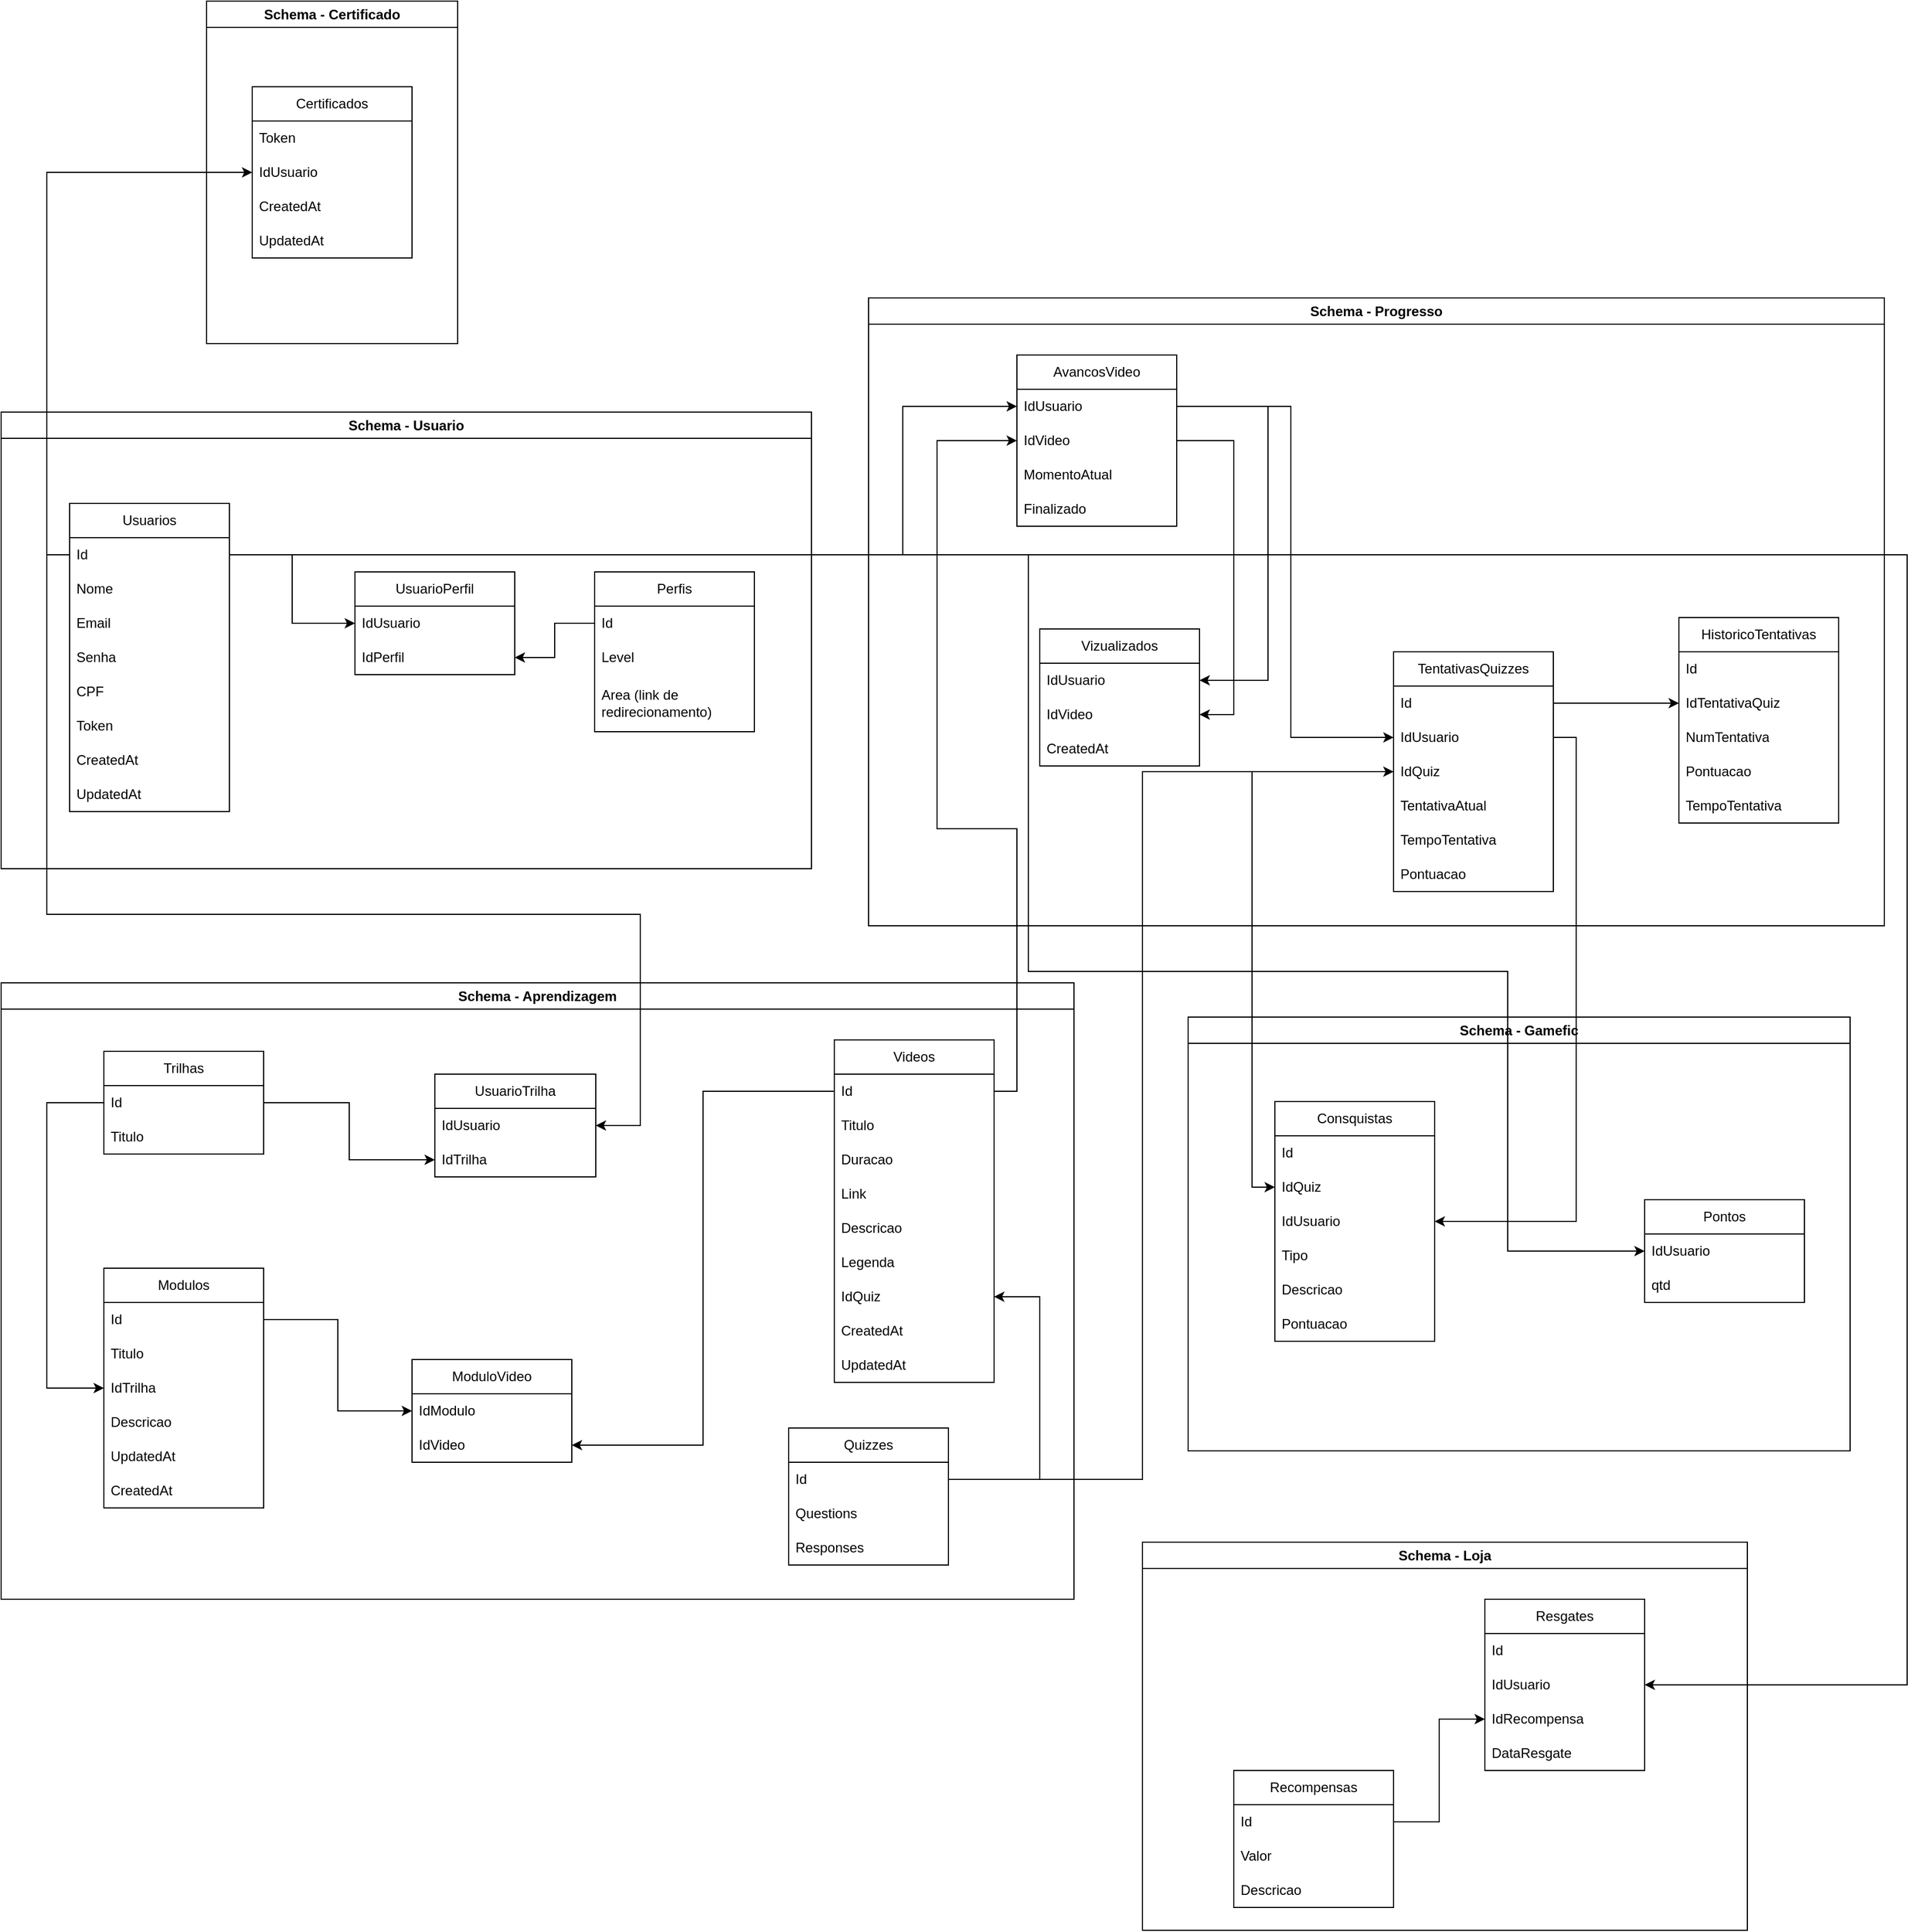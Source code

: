 <mxfile version="26.0.16">
  <diagram name="Página-1" id="J46BNIFR4DqUpVyar3QC">
    <mxGraphModel dx="1913" dy="3129" grid="1" gridSize="10" guides="1" tooltips="1" connect="1" arrows="1" fold="1" page="1" pageScale="1" pageWidth="827" pageHeight="1169" math="0" shadow="0">
      <root>
        <mxCell id="0" />
        <mxCell id="1" parent="0" />
        <mxCell id="i8VzWhoQtlo5uoMlYxRw-32" value="Schema - Usuario" style="swimlane;whiteSpace=wrap;html=1;" parent="1" vertex="1">
          <mxGeometry x="270" y="-370" width="710" height="400" as="geometry" />
        </mxCell>
        <mxCell id="i8VzWhoQtlo5uoMlYxRw-1" value="Usuarios" style="swimlane;fontStyle=0;childLayout=stackLayout;horizontal=1;startSize=30;horizontalStack=0;resizeParent=1;resizeParentMax=0;resizeLast=0;collapsible=1;marginBottom=0;whiteSpace=wrap;html=1;" parent="i8VzWhoQtlo5uoMlYxRw-32" vertex="1">
          <mxGeometry x="60" y="80" width="140" height="270" as="geometry" />
        </mxCell>
        <mxCell id="i8VzWhoQtlo5uoMlYxRw-10" value="Id" style="text;strokeColor=none;fillColor=none;align=left;verticalAlign=middle;spacingLeft=4;spacingRight=4;overflow=hidden;points=[[0,0.5],[1,0.5]];portConstraint=eastwest;rotatable=0;whiteSpace=wrap;html=1;" parent="i8VzWhoQtlo5uoMlYxRw-1" vertex="1">
          <mxGeometry y="30" width="140" height="30" as="geometry" />
        </mxCell>
        <mxCell id="i8VzWhoQtlo5uoMlYxRw-2" value="Nome" style="text;strokeColor=none;fillColor=none;align=left;verticalAlign=middle;spacingLeft=4;spacingRight=4;overflow=hidden;points=[[0,0.5],[1,0.5]];portConstraint=eastwest;rotatable=0;whiteSpace=wrap;html=1;" parent="i8VzWhoQtlo5uoMlYxRw-1" vertex="1">
          <mxGeometry y="60" width="140" height="30" as="geometry" />
        </mxCell>
        <mxCell id="i8VzWhoQtlo5uoMlYxRw-3" value="Email" style="text;strokeColor=none;fillColor=none;align=left;verticalAlign=middle;spacingLeft=4;spacingRight=4;overflow=hidden;points=[[0,0.5],[1,0.5]];portConstraint=eastwest;rotatable=0;whiteSpace=wrap;html=1;" parent="i8VzWhoQtlo5uoMlYxRw-1" vertex="1">
          <mxGeometry y="90" width="140" height="30" as="geometry" />
        </mxCell>
        <mxCell id="i8VzWhoQtlo5uoMlYxRw-4" value="Senha" style="text;strokeColor=none;fillColor=none;align=left;verticalAlign=middle;spacingLeft=4;spacingRight=4;overflow=hidden;points=[[0,0.5],[1,0.5]];portConstraint=eastwest;rotatable=0;whiteSpace=wrap;html=1;" parent="i8VzWhoQtlo5uoMlYxRw-1" vertex="1">
          <mxGeometry y="120" width="140" height="30" as="geometry" />
        </mxCell>
        <mxCell id="i8VzWhoQtlo5uoMlYxRw-5" value="CPF" style="text;strokeColor=none;fillColor=none;align=left;verticalAlign=middle;spacingLeft=4;spacingRight=4;overflow=hidden;points=[[0,0.5],[1,0.5]];portConstraint=eastwest;rotatable=0;whiteSpace=wrap;html=1;" parent="i8VzWhoQtlo5uoMlYxRw-1" vertex="1">
          <mxGeometry y="150" width="140" height="30" as="geometry" />
        </mxCell>
        <mxCell id="i8VzWhoQtlo5uoMlYxRw-6" value="Token" style="text;strokeColor=none;fillColor=none;align=left;verticalAlign=middle;spacingLeft=4;spacingRight=4;overflow=hidden;points=[[0,0.5],[1,0.5]];portConstraint=eastwest;rotatable=0;whiteSpace=wrap;html=1;" parent="i8VzWhoQtlo5uoMlYxRw-1" vertex="1">
          <mxGeometry y="180" width="140" height="30" as="geometry" />
        </mxCell>
        <mxCell id="i8VzWhoQtlo5uoMlYxRw-8" value="CreatedAt" style="text;strokeColor=none;fillColor=none;align=left;verticalAlign=middle;spacingLeft=4;spacingRight=4;overflow=hidden;points=[[0,0.5],[1,0.5]];portConstraint=eastwest;rotatable=0;whiteSpace=wrap;html=1;" parent="i8VzWhoQtlo5uoMlYxRw-1" vertex="1">
          <mxGeometry y="210" width="140" height="30" as="geometry" />
        </mxCell>
        <mxCell id="i8VzWhoQtlo5uoMlYxRw-9" value="UpdatedAt" style="text;strokeColor=none;fillColor=none;align=left;verticalAlign=middle;spacingLeft=4;spacingRight=4;overflow=hidden;points=[[0,0.5],[1,0.5]];portConstraint=eastwest;rotatable=0;whiteSpace=wrap;html=1;" parent="i8VzWhoQtlo5uoMlYxRw-1" vertex="1">
          <mxGeometry y="240" width="140" height="30" as="geometry" />
        </mxCell>
        <mxCell id="i8VzWhoQtlo5uoMlYxRw-11" value="Perfis" style="swimlane;fontStyle=0;childLayout=stackLayout;horizontal=1;startSize=30;horizontalStack=0;resizeParent=1;resizeParentMax=0;resizeLast=0;collapsible=1;marginBottom=0;whiteSpace=wrap;html=1;" parent="i8VzWhoQtlo5uoMlYxRw-32" vertex="1">
          <mxGeometry x="520" y="140" width="140" height="140" as="geometry" />
        </mxCell>
        <mxCell id="i8VzWhoQtlo5uoMlYxRw-12" value="Id" style="text;strokeColor=none;fillColor=none;align=left;verticalAlign=middle;spacingLeft=4;spacingRight=4;overflow=hidden;points=[[0,0.5],[1,0.5]];portConstraint=eastwest;rotatable=0;whiteSpace=wrap;html=1;" parent="i8VzWhoQtlo5uoMlYxRw-11" vertex="1">
          <mxGeometry y="30" width="140" height="30" as="geometry" />
        </mxCell>
        <mxCell id="i8VzWhoQtlo5uoMlYxRw-13" value="Level" style="text;strokeColor=none;fillColor=none;align=left;verticalAlign=middle;spacingLeft=4;spacingRight=4;overflow=hidden;points=[[0,0.5],[1,0.5]];portConstraint=eastwest;rotatable=0;whiteSpace=wrap;html=1;" parent="i8VzWhoQtlo5uoMlYxRw-11" vertex="1">
          <mxGeometry y="60" width="140" height="30" as="geometry" />
        </mxCell>
        <mxCell id="S9HirE6GE0eVUpvPNjMm-1" value="Area (link de redirecionamento)" style="text;strokeColor=none;fillColor=none;align=left;verticalAlign=middle;spacingLeft=4;spacingRight=4;overflow=hidden;points=[[0,0.5],[1,0.5]];portConstraint=eastwest;rotatable=0;whiteSpace=wrap;html=1;" parent="i8VzWhoQtlo5uoMlYxRw-11" vertex="1">
          <mxGeometry y="90" width="140" height="50" as="geometry" />
        </mxCell>
        <mxCell id="i8VzWhoQtlo5uoMlYxRw-15" value="UsuarioPerfil" style="swimlane;fontStyle=0;childLayout=stackLayout;horizontal=1;startSize=30;horizontalStack=0;resizeParent=1;resizeParentMax=0;resizeLast=0;collapsible=1;marginBottom=0;whiteSpace=wrap;html=1;" parent="i8VzWhoQtlo5uoMlYxRw-32" vertex="1">
          <mxGeometry x="310" y="140" width="140" height="90" as="geometry" />
        </mxCell>
        <mxCell id="i8VzWhoQtlo5uoMlYxRw-16" value="IdUsuario" style="text;strokeColor=none;fillColor=none;align=left;verticalAlign=middle;spacingLeft=4;spacingRight=4;overflow=hidden;points=[[0,0.5],[1,0.5]];portConstraint=eastwest;rotatable=0;whiteSpace=wrap;html=1;" parent="i8VzWhoQtlo5uoMlYxRw-15" vertex="1">
          <mxGeometry y="30" width="140" height="30" as="geometry" />
        </mxCell>
        <mxCell id="i8VzWhoQtlo5uoMlYxRw-17" value="IdPerfil" style="text;strokeColor=none;fillColor=none;align=left;verticalAlign=middle;spacingLeft=4;spacingRight=4;overflow=hidden;points=[[0,0.5],[1,0.5]];portConstraint=eastwest;rotatable=0;whiteSpace=wrap;html=1;" parent="i8VzWhoQtlo5uoMlYxRw-15" vertex="1">
          <mxGeometry y="60" width="140" height="30" as="geometry" />
        </mxCell>
        <mxCell id="i8VzWhoQtlo5uoMlYxRw-19" style="edgeStyle=orthogonalEdgeStyle;rounded=0;orthogonalLoop=1;jettySize=auto;html=1;exitX=1;exitY=0.5;exitDx=0;exitDy=0;entryX=0;entryY=0.5;entryDx=0;entryDy=0;" parent="i8VzWhoQtlo5uoMlYxRw-32" source="i8VzWhoQtlo5uoMlYxRw-10" target="i8VzWhoQtlo5uoMlYxRw-16" edge="1">
          <mxGeometry relative="1" as="geometry" />
        </mxCell>
        <mxCell id="i8VzWhoQtlo5uoMlYxRw-20" style="edgeStyle=orthogonalEdgeStyle;rounded=0;orthogonalLoop=1;jettySize=auto;html=1;exitX=0;exitY=0.5;exitDx=0;exitDy=0;entryX=1;entryY=0.5;entryDx=0;entryDy=0;" parent="i8VzWhoQtlo5uoMlYxRw-32" source="i8VzWhoQtlo5uoMlYxRw-12" target="i8VzWhoQtlo5uoMlYxRw-17" edge="1">
          <mxGeometry relative="1" as="geometry" />
        </mxCell>
        <mxCell id="i8VzWhoQtlo5uoMlYxRw-33" value="Schema - Aprendizagem" style="swimlane;whiteSpace=wrap;html=1;" parent="1" vertex="1">
          <mxGeometry x="270" y="130" width="940" height="540" as="geometry" />
        </mxCell>
        <mxCell id="i8VzWhoQtlo5uoMlYxRw-21" value="Modulos" style="swimlane;fontStyle=0;childLayout=stackLayout;horizontal=1;startSize=30;horizontalStack=0;resizeParent=1;resizeParentMax=0;resizeLast=0;collapsible=1;marginBottom=0;whiteSpace=wrap;html=1;" parent="i8VzWhoQtlo5uoMlYxRw-33" vertex="1">
          <mxGeometry x="90" y="250" width="140" height="210" as="geometry" />
        </mxCell>
        <mxCell id="i8VzWhoQtlo5uoMlYxRw-22" value="Id" style="text;strokeColor=none;fillColor=none;align=left;verticalAlign=middle;spacingLeft=4;spacingRight=4;overflow=hidden;points=[[0,0.5],[1,0.5]];portConstraint=eastwest;rotatable=0;whiteSpace=wrap;html=1;" parent="i8VzWhoQtlo5uoMlYxRw-21" vertex="1">
          <mxGeometry y="30" width="140" height="30" as="geometry" />
        </mxCell>
        <mxCell id="i8VzWhoQtlo5uoMlYxRw-23" value="Titulo" style="text;strokeColor=none;fillColor=none;align=left;verticalAlign=middle;spacingLeft=4;spacingRight=4;overflow=hidden;points=[[0,0.5],[1,0.5]];portConstraint=eastwest;rotatable=0;whiteSpace=wrap;html=1;" parent="i8VzWhoQtlo5uoMlYxRw-21" vertex="1">
          <mxGeometry y="60" width="140" height="30" as="geometry" />
        </mxCell>
        <mxCell id="i8VzWhoQtlo5uoMlYxRw-30" value="IdTrilha" style="text;strokeColor=none;fillColor=none;align=left;verticalAlign=middle;spacingLeft=4;spacingRight=4;overflow=hidden;points=[[0,0.5],[1,0.5]];portConstraint=eastwest;rotatable=0;whiteSpace=wrap;html=1;" parent="i8VzWhoQtlo5uoMlYxRw-21" vertex="1">
          <mxGeometry y="90" width="140" height="30" as="geometry" />
        </mxCell>
        <mxCell id="S9HirE6GE0eVUpvPNjMm-11" value="Descricao" style="text;strokeColor=none;fillColor=none;align=left;verticalAlign=middle;spacingLeft=4;spacingRight=4;overflow=hidden;points=[[0,0.5],[1,0.5]];portConstraint=eastwest;rotatable=0;whiteSpace=wrap;html=1;" parent="i8VzWhoQtlo5uoMlYxRw-21" vertex="1">
          <mxGeometry y="120" width="140" height="30" as="geometry" />
        </mxCell>
        <mxCell id="i8VzWhoQtlo5uoMlYxRw-29" value="UpdatedAt" style="text;strokeColor=none;fillColor=none;align=left;verticalAlign=middle;spacingLeft=4;spacingRight=4;overflow=hidden;points=[[0,0.5],[1,0.5]];portConstraint=eastwest;rotatable=0;whiteSpace=wrap;html=1;" parent="i8VzWhoQtlo5uoMlYxRw-21" vertex="1">
          <mxGeometry y="150" width="140" height="30" as="geometry" />
        </mxCell>
        <mxCell id="i8VzWhoQtlo5uoMlYxRw-28" value="CreatedAt" style="text;strokeColor=none;fillColor=none;align=left;verticalAlign=middle;spacingLeft=4;spacingRight=4;overflow=hidden;points=[[0,0.5],[1,0.5]];portConstraint=eastwest;rotatable=0;whiteSpace=wrap;html=1;" parent="i8VzWhoQtlo5uoMlYxRw-21" vertex="1">
          <mxGeometry y="180" width="140" height="30" as="geometry" />
        </mxCell>
        <mxCell id="i8VzWhoQtlo5uoMlYxRw-25" value="Trilhas" style="swimlane;fontStyle=0;childLayout=stackLayout;horizontal=1;startSize=30;horizontalStack=0;resizeParent=1;resizeParentMax=0;resizeLast=0;collapsible=1;marginBottom=0;whiteSpace=wrap;html=1;" parent="i8VzWhoQtlo5uoMlYxRw-33" vertex="1">
          <mxGeometry x="90" y="60" width="140" height="90" as="geometry" />
        </mxCell>
        <mxCell id="i8VzWhoQtlo5uoMlYxRw-26" value="Id" style="text;strokeColor=none;fillColor=none;align=left;verticalAlign=middle;spacingLeft=4;spacingRight=4;overflow=hidden;points=[[0,0.5],[1,0.5]];portConstraint=eastwest;rotatable=0;whiteSpace=wrap;html=1;" parent="i8VzWhoQtlo5uoMlYxRw-25" vertex="1">
          <mxGeometry y="30" width="140" height="30" as="geometry" />
        </mxCell>
        <mxCell id="i8VzWhoQtlo5uoMlYxRw-27" value="Titulo" style="text;strokeColor=none;fillColor=none;align=left;verticalAlign=middle;spacingLeft=4;spacingRight=4;overflow=hidden;points=[[0,0.5],[1,0.5]];portConstraint=eastwest;rotatable=0;whiteSpace=wrap;html=1;" parent="i8VzWhoQtlo5uoMlYxRw-25" vertex="1">
          <mxGeometry y="60" width="140" height="30" as="geometry" />
        </mxCell>
        <mxCell id="S9HirE6GE0eVUpvPNjMm-2" value="Videos" style="swimlane;fontStyle=0;childLayout=stackLayout;horizontal=1;startSize=30;horizontalStack=0;resizeParent=1;resizeParentMax=0;resizeLast=0;collapsible=1;marginBottom=0;whiteSpace=wrap;html=1;" parent="i8VzWhoQtlo5uoMlYxRw-33" vertex="1">
          <mxGeometry x="730" y="50" width="140" height="300" as="geometry" />
        </mxCell>
        <mxCell id="S9HirE6GE0eVUpvPNjMm-3" value="Id" style="text;strokeColor=none;fillColor=none;align=left;verticalAlign=middle;spacingLeft=4;spacingRight=4;overflow=hidden;points=[[0,0.5],[1,0.5]];portConstraint=eastwest;rotatable=0;whiteSpace=wrap;html=1;" parent="S9HirE6GE0eVUpvPNjMm-2" vertex="1">
          <mxGeometry y="30" width="140" height="30" as="geometry" />
        </mxCell>
        <mxCell id="S9HirE6GE0eVUpvPNjMm-4" value="Titulo" style="text;strokeColor=none;fillColor=none;align=left;verticalAlign=middle;spacingLeft=4;spacingRight=4;overflow=hidden;points=[[0,0.5],[1,0.5]];portConstraint=eastwest;rotatable=0;whiteSpace=wrap;html=1;" parent="S9HirE6GE0eVUpvPNjMm-2" vertex="1">
          <mxGeometry y="60" width="140" height="30" as="geometry" />
        </mxCell>
        <mxCell id="S9HirE6GE0eVUpvPNjMm-43" value="Duracao" style="text;strokeColor=none;fillColor=none;align=left;verticalAlign=middle;spacingLeft=4;spacingRight=4;overflow=hidden;points=[[0,0.5],[1,0.5]];portConstraint=eastwest;rotatable=0;whiteSpace=wrap;html=1;" parent="S9HirE6GE0eVUpvPNjMm-2" vertex="1">
          <mxGeometry y="90" width="140" height="30" as="geometry" />
        </mxCell>
        <mxCell id="S9HirE6GE0eVUpvPNjMm-5" value="Link" style="text;strokeColor=none;fillColor=none;align=left;verticalAlign=middle;spacingLeft=4;spacingRight=4;overflow=hidden;points=[[0,0.5],[1,0.5]];portConstraint=eastwest;rotatable=0;whiteSpace=wrap;html=1;" parent="S9HirE6GE0eVUpvPNjMm-2" vertex="1">
          <mxGeometry y="120" width="140" height="30" as="geometry" />
        </mxCell>
        <mxCell id="S9HirE6GE0eVUpvPNjMm-14" value="Descricao" style="text;strokeColor=none;fillColor=none;align=left;verticalAlign=middle;spacingLeft=4;spacingRight=4;overflow=hidden;points=[[0,0.5],[1,0.5]];portConstraint=eastwest;rotatable=0;whiteSpace=wrap;html=1;" parent="S9HirE6GE0eVUpvPNjMm-2" vertex="1">
          <mxGeometry y="150" width="140" height="30" as="geometry" />
        </mxCell>
        <mxCell id="S9HirE6GE0eVUpvPNjMm-15" value="Legenda" style="text;strokeColor=none;fillColor=none;align=left;verticalAlign=middle;spacingLeft=4;spacingRight=4;overflow=hidden;points=[[0,0.5],[1,0.5]];portConstraint=eastwest;rotatable=0;whiteSpace=wrap;html=1;" parent="S9HirE6GE0eVUpvPNjMm-2" vertex="1">
          <mxGeometry y="180" width="140" height="30" as="geometry" />
        </mxCell>
        <mxCell id="S9HirE6GE0eVUpvPNjMm-16" value="IdQuiz" style="text;strokeColor=none;fillColor=none;align=left;verticalAlign=middle;spacingLeft=4;spacingRight=4;overflow=hidden;points=[[0,0.5],[1,0.5]];portConstraint=eastwest;rotatable=0;whiteSpace=wrap;html=1;" parent="S9HirE6GE0eVUpvPNjMm-2" vertex="1">
          <mxGeometry y="210" width="140" height="30" as="geometry" />
        </mxCell>
        <mxCell id="S9HirE6GE0eVUpvPNjMm-67" value="CreatedAt" style="text;strokeColor=none;fillColor=none;align=left;verticalAlign=middle;spacingLeft=4;spacingRight=4;overflow=hidden;points=[[0,0.5],[1,0.5]];portConstraint=eastwest;rotatable=0;whiteSpace=wrap;html=1;" parent="S9HirE6GE0eVUpvPNjMm-2" vertex="1">
          <mxGeometry y="240" width="140" height="30" as="geometry" />
        </mxCell>
        <mxCell id="S9HirE6GE0eVUpvPNjMm-68" value="UpdatedAt" style="text;strokeColor=none;fillColor=none;align=left;verticalAlign=middle;spacingLeft=4;spacingRight=4;overflow=hidden;points=[[0,0.5],[1,0.5]];portConstraint=eastwest;rotatable=0;whiteSpace=wrap;html=1;" parent="S9HirE6GE0eVUpvPNjMm-2" vertex="1">
          <mxGeometry y="270" width="140" height="30" as="geometry" />
        </mxCell>
        <mxCell id="S9HirE6GE0eVUpvPNjMm-7" value="ModuloVideo" style="swimlane;fontStyle=0;childLayout=stackLayout;horizontal=1;startSize=30;horizontalStack=0;resizeParent=1;resizeParentMax=0;resizeLast=0;collapsible=1;marginBottom=0;whiteSpace=wrap;html=1;" parent="i8VzWhoQtlo5uoMlYxRw-33" vertex="1">
          <mxGeometry x="360" y="330" width="140" height="90" as="geometry" />
        </mxCell>
        <mxCell id="S9HirE6GE0eVUpvPNjMm-8" value="IdModulo" style="text;strokeColor=none;fillColor=none;align=left;verticalAlign=middle;spacingLeft=4;spacingRight=4;overflow=hidden;points=[[0,0.5],[1,0.5]];portConstraint=eastwest;rotatable=0;whiteSpace=wrap;html=1;" parent="S9HirE6GE0eVUpvPNjMm-7" vertex="1">
          <mxGeometry y="30" width="140" height="30" as="geometry" />
        </mxCell>
        <mxCell id="S9HirE6GE0eVUpvPNjMm-9" value="IdVideo" style="text;strokeColor=none;fillColor=none;align=left;verticalAlign=middle;spacingLeft=4;spacingRight=4;overflow=hidden;points=[[0,0.5],[1,0.5]];portConstraint=eastwest;rotatable=0;whiteSpace=wrap;html=1;" parent="S9HirE6GE0eVUpvPNjMm-7" vertex="1">
          <mxGeometry y="60" width="140" height="30" as="geometry" />
        </mxCell>
        <mxCell id="S9HirE6GE0eVUpvPNjMm-13" style="edgeStyle=orthogonalEdgeStyle;rounded=0;orthogonalLoop=1;jettySize=auto;html=1;exitX=0;exitY=0.5;exitDx=0;exitDy=0;entryX=1;entryY=0.5;entryDx=0;entryDy=0;" parent="i8VzWhoQtlo5uoMlYxRw-33" source="S9HirE6GE0eVUpvPNjMm-3" target="S9HirE6GE0eVUpvPNjMm-9" edge="1">
          <mxGeometry relative="1" as="geometry" />
        </mxCell>
        <mxCell id="S9HirE6GE0eVUpvPNjMm-17" value="Quizzes" style="swimlane;fontStyle=0;childLayout=stackLayout;horizontal=1;startSize=30;horizontalStack=0;resizeParent=1;resizeParentMax=0;resizeLast=0;collapsible=1;marginBottom=0;whiteSpace=wrap;html=1;" parent="i8VzWhoQtlo5uoMlYxRw-33" vertex="1">
          <mxGeometry x="690" y="390" width="140" height="120" as="geometry" />
        </mxCell>
        <mxCell id="S9HirE6GE0eVUpvPNjMm-18" value="Id" style="text;strokeColor=none;fillColor=none;align=left;verticalAlign=middle;spacingLeft=4;spacingRight=4;overflow=hidden;points=[[0,0.5],[1,0.5]];portConstraint=eastwest;rotatable=0;whiteSpace=wrap;html=1;" parent="S9HirE6GE0eVUpvPNjMm-17" vertex="1">
          <mxGeometry y="30" width="140" height="30" as="geometry" />
        </mxCell>
        <mxCell id="S9HirE6GE0eVUpvPNjMm-19" value="Questions" style="text;strokeColor=none;fillColor=none;align=left;verticalAlign=middle;spacingLeft=4;spacingRight=4;overflow=hidden;points=[[0,0.5],[1,0.5]];portConstraint=eastwest;rotatable=0;whiteSpace=wrap;html=1;" parent="S9HirE6GE0eVUpvPNjMm-17" vertex="1">
          <mxGeometry y="60" width="140" height="30" as="geometry" />
        </mxCell>
        <mxCell id="S9HirE6GE0eVUpvPNjMm-20" value="Responses" style="text;strokeColor=none;fillColor=none;align=left;verticalAlign=middle;spacingLeft=4;spacingRight=4;overflow=hidden;points=[[0,0.5],[1,0.5]];portConstraint=eastwest;rotatable=0;whiteSpace=wrap;html=1;" parent="S9HirE6GE0eVUpvPNjMm-17" vertex="1">
          <mxGeometry y="90" width="140" height="30" as="geometry" />
        </mxCell>
        <mxCell id="S9HirE6GE0eVUpvPNjMm-22" value="UsuarioTrilha" style="swimlane;fontStyle=0;childLayout=stackLayout;horizontal=1;startSize=30;horizontalStack=0;resizeParent=1;resizeParentMax=0;resizeLast=0;collapsible=1;marginBottom=0;whiteSpace=wrap;html=1;" parent="i8VzWhoQtlo5uoMlYxRw-33" vertex="1">
          <mxGeometry x="380" y="80" width="141" height="90" as="geometry" />
        </mxCell>
        <mxCell id="S9HirE6GE0eVUpvPNjMm-23" value="IdUsuario" style="text;strokeColor=none;fillColor=none;align=left;verticalAlign=middle;spacingLeft=4;spacingRight=4;overflow=hidden;points=[[0,0.5],[1,0.5]];portConstraint=eastwest;rotatable=0;whiteSpace=wrap;html=1;" parent="S9HirE6GE0eVUpvPNjMm-22" vertex="1">
          <mxGeometry y="30" width="141" height="30" as="geometry" />
        </mxCell>
        <mxCell id="S9HirE6GE0eVUpvPNjMm-24" value="IdTrilha" style="text;strokeColor=none;fillColor=none;align=left;verticalAlign=middle;spacingLeft=4;spacingRight=4;overflow=hidden;points=[[0,0.5],[1,0.5]];portConstraint=eastwest;rotatable=0;whiteSpace=wrap;html=1;" parent="S9HirE6GE0eVUpvPNjMm-22" vertex="1">
          <mxGeometry y="60" width="141" height="30" as="geometry" />
        </mxCell>
        <mxCell id="S9HirE6GE0eVUpvPNjMm-51" style="edgeStyle=orthogonalEdgeStyle;rounded=0;orthogonalLoop=1;jettySize=auto;html=1;exitX=1;exitY=0.5;exitDx=0;exitDy=0;entryX=0;entryY=0.5;entryDx=0;entryDy=0;" parent="i8VzWhoQtlo5uoMlYxRw-33" source="i8VzWhoQtlo5uoMlYxRw-22" target="S9HirE6GE0eVUpvPNjMm-8" edge="1">
          <mxGeometry relative="1" as="geometry" />
        </mxCell>
        <mxCell id="S9HirE6GE0eVUpvPNjMm-53" style="edgeStyle=orthogonalEdgeStyle;rounded=0;orthogonalLoop=1;jettySize=auto;html=1;exitX=1;exitY=0.5;exitDx=0;exitDy=0;entryX=0;entryY=0.5;entryDx=0;entryDy=0;" parent="i8VzWhoQtlo5uoMlYxRw-33" source="i8VzWhoQtlo5uoMlYxRw-26" target="S9HirE6GE0eVUpvPNjMm-24" edge="1">
          <mxGeometry relative="1" as="geometry" />
        </mxCell>
        <mxCell id="S9HirE6GE0eVUpvPNjMm-54" style="edgeStyle=orthogonalEdgeStyle;rounded=0;orthogonalLoop=1;jettySize=auto;html=1;exitX=0;exitY=0.5;exitDx=0;exitDy=0;entryX=0;entryY=0.5;entryDx=0;entryDy=0;" parent="i8VzWhoQtlo5uoMlYxRw-33" source="i8VzWhoQtlo5uoMlYxRw-26" target="i8VzWhoQtlo5uoMlYxRw-30" edge="1">
          <mxGeometry relative="1" as="geometry">
            <Array as="points">
              <mxPoint x="40" y="105" />
              <mxPoint x="40" y="355" />
            </Array>
          </mxGeometry>
        </mxCell>
        <mxCell id="S9HirE6GE0eVUpvPNjMm-56" style="edgeStyle=orthogonalEdgeStyle;rounded=0;orthogonalLoop=1;jettySize=auto;html=1;exitX=1;exitY=0.5;exitDx=0;exitDy=0;entryX=1;entryY=0.5;entryDx=0;entryDy=0;" parent="i8VzWhoQtlo5uoMlYxRw-33" source="S9HirE6GE0eVUpvPNjMm-18" target="S9HirE6GE0eVUpvPNjMm-16" edge="1">
          <mxGeometry relative="1" as="geometry">
            <Array as="points">
              <mxPoint x="910" y="435" />
              <mxPoint x="910" y="275" />
            </Array>
          </mxGeometry>
        </mxCell>
        <mxCell id="S9HirE6GE0eVUpvPNjMm-27" style="edgeStyle=orthogonalEdgeStyle;rounded=0;orthogonalLoop=1;jettySize=auto;html=1;exitX=0;exitY=0.5;exitDx=0;exitDy=0;entryX=1;entryY=0.5;entryDx=0;entryDy=0;" parent="1" source="i8VzWhoQtlo5uoMlYxRw-10" target="S9HirE6GE0eVUpvPNjMm-23" edge="1">
          <mxGeometry relative="1" as="geometry">
            <Array as="points">
              <mxPoint x="310" y="-245" />
              <mxPoint x="310" y="70" />
              <mxPoint x="830" y="70" />
              <mxPoint x="830" y="255" />
            </Array>
          </mxGeometry>
        </mxCell>
        <mxCell id="S9HirE6GE0eVUpvPNjMm-28" value="Schema - Progresso" style="swimlane;whiteSpace=wrap;html=1;" parent="1" vertex="1">
          <mxGeometry x="1030" y="-470" width="890" height="550" as="geometry" />
        </mxCell>
        <mxCell id="S9HirE6GE0eVUpvPNjMm-29" value="AvancosVideo" style="swimlane;fontStyle=0;childLayout=stackLayout;horizontal=1;startSize=30;horizontalStack=0;resizeParent=1;resizeParentMax=0;resizeLast=0;collapsible=1;marginBottom=0;whiteSpace=wrap;html=1;" parent="S9HirE6GE0eVUpvPNjMm-28" vertex="1">
          <mxGeometry x="130" y="50" width="140" height="150" as="geometry" />
        </mxCell>
        <mxCell id="S9HirE6GE0eVUpvPNjMm-30" value="IdUsuario" style="text;strokeColor=none;fillColor=none;align=left;verticalAlign=middle;spacingLeft=4;spacingRight=4;overflow=hidden;points=[[0,0.5],[1,0.5]];portConstraint=eastwest;rotatable=0;whiteSpace=wrap;html=1;" parent="S9HirE6GE0eVUpvPNjMm-29" vertex="1">
          <mxGeometry y="30" width="140" height="30" as="geometry" />
        </mxCell>
        <mxCell id="S9HirE6GE0eVUpvPNjMm-31" value="IdVideo" style="text;strokeColor=none;fillColor=none;align=left;verticalAlign=middle;spacingLeft=4;spacingRight=4;overflow=hidden;points=[[0,0.5],[1,0.5]];portConstraint=eastwest;rotatable=0;whiteSpace=wrap;html=1;" parent="S9HirE6GE0eVUpvPNjMm-29" vertex="1">
          <mxGeometry y="60" width="140" height="30" as="geometry" />
        </mxCell>
        <mxCell id="S9HirE6GE0eVUpvPNjMm-32" value="MomentoAtual" style="text;strokeColor=none;fillColor=none;align=left;verticalAlign=middle;spacingLeft=4;spacingRight=4;overflow=hidden;points=[[0,0.5],[1,0.5]];portConstraint=eastwest;rotatable=0;whiteSpace=wrap;html=1;" parent="S9HirE6GE0eVUpvPNjMm-29" vertex="1">
          <mxGeometry y="90" width="140" height="30" as="geometry" />
        </mxCell>
        <mxCell id="S9HirE6GE0eVUpvPNjMm-44" value="Finalizado" style="text;strokeColor=none;fillColor=none;align=left;verticalAlign=middle;spacingLeft=4;spacingRight=4;overflow=hidden;points=[[0,0.5],[1,0.5]];portConstraint=eastwest;rotatable=0;whiteSpace=wrap;html=1;" parent="S9HirE6GE0eVUpvPNjMm-29" vertex="1">
          <mxGeometry y="120" width="140" height="30" as="geometry" />
        </mxCell>
        <mxCell id="S9HirE6GE0eVUpvPNjMm-59" value="Vizualizados" style="swimlane;fontStyle=0;childLayout=stackLayout;horizontal=1;startSize=30;horizontalStack=0;resizeParent=1;resizeParentMax=0;resizeLast=0;collapsible=1;marginBottom=0;whiteSpace=wrap;html=1;" parent="S9HirE6GE0eVUpvPNjMm-28" vertex="1">
          <mxGeometry x="150" y="290" width="140" height="120" as="geometry" />
        </mxCell>
        <mxCell id="S9HirE6GE0eVUpvPNjMm-60" value="IdUsuario" style="text;strokeColor=none;fillColor=none;align=left;verticalAlign=middle;spacingLeft=4;spacingRight=4;overflow=hidden;points=[[0,0.5],[1,0.5]];portConstraint=eastwest;rotatable=0;whiteSpace=wrap;html=1;" parent="S9HirE6GE0eVUpvPNjMm-59" vertex="1">
          <mxGeometry y="30" width="140" height="30" as="geometry" />
        </mxCell>
        <mxCell id="S9HirE6GE0eVUpvPNjMm-61" value="IdVideo" style="text;strokeColor=none;fillColor=none;align=left;verticalAlign=middle;spacingLeft=4;spacingRight=4;overflow=hidden;points=[[0,0.5],[1,0.5]];portConstraint=eastwest;rotatable=0;whiteSpace=wrap;html=1;" parent="S9HirE6GE0eVUpvPNjMm-59" vertex="1">
          <mxGeometry y="60" width="140" height="30" as="geometry" />
        </mxCell>
        <mxCell id="S9HirE6GE0eVUpvPNjMm-64" value="CreatedAt" style="text;strokeColor=none;fillColor=none;align=left;verticalAlign=middle;spacingLeft=4;spacingRight=4;overflow=hidden;points=[[0,0.5],[1,0.5]];portConstraint=eastwest;rotatable=0;whiteSpace=wrap;html=1;" parent="S9HirE6GE0eVUpvPNjMm-59" vertex="1">
          <mxGeometry y="90" width="140" height="30" as="geometry" />
        </mxCell>
        <mxCell id="S9HirE6GE0eVUpvPNjMm-65" style="edgeStyle=orthogonalEdgeStyle;rounded=0;orthogonalLoop=1;jettySize=auto;html=1;exitX=1;exitY=0.5;exitDx=0;exitDy=0;entryX=1;entryY=0.5;entryDx=0;entryDy=0;" parent="S9HirE6GE0eVUpvPNjMm-28" source="S9HirE6GE0eVUpvPNjMm-31" target="S9HirE6GE0eVUpvPNjMm-61" edge="1">
          <mxGeometry relative="1" as="geometry">
            <Array as="points">
              <mxPoint x="320" y="125" />
              <mxPoint x="320" y="365" />
            </Array>
          </mxGeometry>
        </mxCell>
        <mxCell id="S9HirE6GE0eVUpvPNjMm-66" style="edgeStyle=orthogonalEdgeStyle;rounded=0;orthogonalLoop=1;jettySize=auto;html=1;exitX=1;exitY=0.5;exitDx=0;exitDy=0;entryX=1;entryY=0.5;entryDx=0;entryDy=0;" parent="S9HirE6GE0eVUpvPNjMm-28" source="S9HirE6GE0eVUpvPNjMm-30" target="S9HirE6GE0eVUpvPNjMm-60" edge="1">
          <mxGeometry relative="1" as="geometry">
            <Array as="points">
              <mxPoint x="350" y="95" />
              <mxPoint x="350" y="335" />
            </Array>
          </mxGeometry>
        </mxCell>
        <mxCell id="jTT9Hh6oqy_URZbQY3rc-10" value="TentativasQuizzes" style="swimlane;fontStyle=0;childLayout=stackLayout;horizontal=1;startSize=30;horizontalStack=0;resizeParent=1;resizeParentMax=0;resizeLast=0;collapsible=1;marginBottom=0;whiteSpace=wrap;html=1;" parent="S9HirE6GE0eVUpvPNjMm-28" vertex="1">
          <mxGeometry x="460" y="310" width="140" height="210" as="geometry" />
        </mxCell>
        <mxCell id="jTT9Hh6oqy_URZbQY3rc-11" value="Id" style="text;strokeColor=none;fillColor=none;align=left;verticalAlign=middle;spacingLeft=4;spacingRight=4;overflow=hidden;points=[[0,0.5],[1,0.5]];portConstraint=eastwest;rotatable=0;whiteSpace=wrap;html=1;" parent="jTT9Hh6oqy_URZbQY3rc-10" vertex="1">
          <mxGeometry y="30" width="140" height="30" as="geometry" />
        </mxCell>
        <mxCell id="jTT9Hh6oqy_URZbQY3rc-12" value="IdUsuario" style="text;strokeColor=none;fillColor=none;align=left;verticalAlign=middle;spacingLeft=4;spacingRight=4;overflow=hidden;points=[[0,0.5],[1,0.5]];portConstraint=eastwest;rotatable=0;whiteSpace=wrap;html=1;" parent="jTT9Hh6oqy_URZbQY3rc-10" vertex="1">
          <mxGeometry y="60" width="140" height="30" as="geometry" />
        </mxCell>
        <mxCell id="jTT9Hh6oqy_URZbQY3rc-13" value="IdQuiz" style="text;strokeColor=none;fillColor=none;align=left;verticalAlign=middle;spacingLeft=4;spacingRight=4;overflow=hidden;points=[[0,0.5],[1,0.5]];portConstraint=eastwest;rotatable=0;whiteSpace=wrap;html=1;" parent="jTT9Hh6oqy_URZbQY3rc-10" vertex="1">
          <mxGeometry y="90" width="140" height="30" as="geometry" />
        </mxCell>
        <mxCell id="jTT9Hh6oqy_URZbQY3rc-14" value="TentativaAtual" style="text;strokeColor=none;fillColor=none;align=left;verticalAlign=middle;spacingLeft=4;spacingRight=4;overflow=hidden;points=[[0,0.5],[1,0.5]];portConstraint=eastwest;rotatable=0;whiteSpace=wrap;html=1;" parent="jTT9Hh6oqy_URZbQY3rc-10" vertex="1">
          <mxGeometry y="120" width="140" height="30" as="geometry" />
        </mxCell>
        <mxCell id="jTT9Hh6oqy_URZbQY3rc-17" value="TempoTentativa" style="text;strokeColor=none;fillColor=none;align=left;verticalAlign=middle;spacingLeft=4;spacingRight=4;overflow=hidden;points=[[0,0.5],[1,0.5]];portConstraint=eastwest;rotatable=0;whiteSpace=wrap;html=1;" parent="jTT9Hh6oqy_URZbQY3rc-10" vertex="1">
          <mxGeometry y="150" width="140" height="30" as="geometry" />
        </mxCell>
        <mxCell id="jTT9Hh6oqy_URZbQY3rc-18" value="Pontuacao" style="text;strokeColor=none;fillColor=none;align=left;verticalAlign=middle;spacingLeft=4;spacingRight=4;overflow=hidden;points=[[0,0.5],[1,0.5]];portConstraint=eastwest;rotatable=0;whiteSpace=wrap;html=1;" parent="jTT9Hh6oqy_URZbQY3rc-10" vertex="1">
          <mxGeometry y="180" width="140" height="30" as="geometry" />
        </mxCell>
        <mxCell id="jTT9Hh6oqy_URZbQY3rc-15" style="edgeStyle=orthogonalEdgeStyle;rounded=0;orthogonalLoop=1;jettySize=auto;html=1;exitX=1;exitY=0.5;exitDx=0;exitDy=0;" parent="S9HirE6GE0eVUpvPNjMm-28" source="S9HirE6GE0eVUpvPNjMm-30" target="jTT9Hh6oqy_URZbQY3rc-12" edge="1">
          <mxGeometry relative="1" as="geometry">
            <Array as="points">
              <mxPoint x="370" y="95" />
              <mxPoint x="370" y="385" />
            </Array>
          </mxGeometry>
        </mxCell>
        <mxCell id="jTT9Hh6oqy_URZbQY3rc-19" value="HistoricoTentativas" style="swimlane;fontStyle=0;childLayout=stackLayout;horizontal=1;startSize=30;horizontalStack=0;resizeParent=1;resizeParentMax=0;resizeLast=0;collapsible=1;marginBottom=0;whiteSpace=wrap;html=1;" parent="S9HirE6GE0eVUpvPNjMm-28" vertex="1">
          <mxGeometry x="710" y="280" width="140" height="180" as="geometry" />
        </mxCell>
        <mxCell id="jTT9Hh6oqy_URZbQY3rc-20" value="Id" style="text;strokeColor=none;fillColor=none;align=left;verticalAlign=middle;spacingLeft=4;spacingRight=4;overflow=hidden;points=[[0,0.5],[1,0.5]];portConstraint=eastwest;rotatable=0;whiteSpace=wrap;html=1;" parent="jTT9Hh6oqy_URZbQY3rc-19" vertex="1">
          <mxGeometry y="30" width="140" height="30" as="geometry" />
        </mxCell>
        <mxCell id="jTT9Hh6oqy_URZbQY3rc-21" value="IdTentativaQuiz" style="text;strokeColor=none;fillColor=none;align=left;verticalAlign=middle;spacingLeft=4;spacingRight=4;overflow=hidden;points=[[0,0.5],[1,0.5]];portConstraint=eastwest;rotatable=0;whiteSpace=wrap;html=1;" parent="jTT9Hh6oqy_URZbQY3rc-19" vertex="1">
          <mxGeometry y="60" width="140" height="30" as="geometry" />
        </mxCell>
        <mxCell id="jTT9Hh6oqy_URZbQY3rc-22" value="NumTentativa" style="text;strokeColor=none;fillColor=none;align=left;verticalAlign=middle;spacingLeft=4;spacingRight=4;overflow=hidden;points=[[0,0.5],[1,0.5]];portConstraint=eastwest;rotatable=0;whiteSpace=wrap;html=1;" parent="jTT9Hh6oqy_URZbQY3rc-19" vertex="1">
          <mxGeometry y="90" width="140" height="30" as="geometry" />
        </mxCell>
        <mxCell id="jTT9Hh6oqy_URZbQY3rc-23" value="Pontuacao" style="text;strokeColor=none;fillColor=none;align=left;verticalAlign=middle;spacingLeft=4;spacingRight=4;overflow=hidden;points=[[0,0.5],[1,0.5]];portConstraint=eastwest;rotatable=0;whiteSpace=wrap;html=1;" parent="jTT9Hh6oqy_URZbQY3rc-19" vertex="1">
          <mxGeometry y="120" width="140" height="30" as="geometry" />
        </mxCell>
        <mxCell id="jTT9Hh6oqy_URZbQY3rc-25" value="TempoTentativa" style="text;strokeColor=none;fillColor=none;align=left;verticalAlign=middle;spacingLeft=4;spacingRight=4;overflow=hidden;points=[[0,0.5],[1,0.5]];portConstraint=eastwest;rotatable=0;whiteSpace=wrap;html=1;" parent="jTT9Hh6oqy_URZbQY3rc-19" vertex="1">
          <mxGeometry y="150" width="140" height="30" as="geometry" />
        </mxCell>
        <mxCell id="jTT9Hh6oqy_URZbQY3rc-24" style="edgeStyle=orthogonalEdgeStyle;rounded=0;orthogonalLoop=1;jettySize=auto;html=1;exitX=1;exitY=0.5;exitDx=0;exitDy=0;entryX=0;entryY=0.5;entryDx=0;entryDy=0;" parent="S9HirE6GE0eVUpvPNjMm-28" source="jTT9Hh6oqy_URZbQY3rc-11" target="jTT9Hh6oqy_URZbQY3rc-21" edge="1">
          <mxGeometry relative="1" as="geometry" />
        </mxCell>
        <mxCell id="S9HirE6GE0eVUpvPNjMm-57" style="edgeStyle=orthogonalEdgeStyle;rounded=0;orthogonalLoop=1;jettySize=auto;html=1;exitX=1;exitY=0.5;exitDx=0;exitDy=0;entryX=0;entryY=0.5;entryDx=0;entryDy=0;" parent="1" source="i8VzWhoQtlo5uoMlYxRw-10" target="S9HirE6GE0eVUpvPNjMm-30" edge="1">
          <mxGeometry relative="1" as="geometry">
            <Array as="points">
              <mxPoint x="1060" y="-245" />
              <mxPoint x="1060" y="-375" />
            </Array>
          </mxGeometry>
        </mxCell>
        <mxCell id="S9HirE6GE0eVUpvPNjMm-58" style="edgeStyle=orthogonalEdgeStyle;rounded=0;orthogonalLoop=1;jettySize=auto;html=1;exitX=1;exitY=0.5;exitDx=0;exitDy=0;entryX=0;entryY=0.5;entryDx=0;entryDy=0;" parent="1" source="S9HirE6GE0eVUpvPNjMm-3" target="S9HirE6GE0eVUpvPNjMm-31" edge="1">
          <mxGeometry relative="1" as="geometry">
            <Array as="points">
              <mxPoint x="1160" y="225" />
              <mxPoint x="1160" y="-5" />
              <mxPoint x="1090" y="-5" />
              <mxPoint x="1090" y="-345" />
            </Array>
          </mxGeometry>
        </mxCell>
        <mxCell id="S9HirE6GE0eVUpvPNjMm-69" value="Schema - Certificado" style="swimlane;whiteSpace=wrap;html=1;" parent="1" vertex="1">
          <mxGeometry x="450" y="-730" width="220" height="300" as="geometry" />
        </mxCell>
        <mxCell id="S9HirE6GE0eVUpvPNjMm-70" value="Certificados" style="swimlane;fontStyle=0;childLayout=stackLayout;horizontal=1;startSize=30;horizontalStack=0;resizeParent=1;resizeParentMax=0;resizeLast=0;collapsible=1;marginBottom=0;whiteSpace=wrap;html=1;" parent="S9HirE6GE0eVUpvPNjMm-69" vertex="1">
          <mxGeometry x="40" y="75" width="140" height="150" as="geometry" />
        </mxCell>
        <mxCell id="S9HirE6GE0eVUpvPNjMm-71" value="Token" style="text;strokeColor=none;fillColor=none;align=left;verticalAlign=middle;spacingLeft=4;spacingRight=4;overflow=hidden;points=[[0,0.5],[1,0.5]];portConstraint=eastwest;rotatable=0;whiteSpace=wrap;html=1;" parent="S9HirE6GE0eVUpvPNjMm-70" vertex="1">
          <mxGeometry y="30" width="140" height="30" as="geometry" />
        </mxCell>
        <mxCell id="S9HirE6GE0eVUpvPNjMm-72" value="IdUsuario" style="text;strokeColor=none;fillColor=none;align=left;verticalAlign=middle;spacingLeft=4;spacingRight=4;overflow=hidden;points=[[0,0.5],[1,0.5]];portConstraint=eastwest;rotatable=0;whiteSpace=wrap;html=1;" parent="S9HirE6GE0eVUpvPNjMm-70" vertex="1">
          <mxGeometry y="60" width="140" height="30" as="geometry" />
        </mxCell>
        <mxCell id="S9HirE6GE0eVUpvPNjMm-73" value="CreatedAt" style="text;strokeColor=none;fillColor=none;align=left;verticalAlign=middle;spacingLeft=4;spacingRight=4;overflow=hidden;points=[[0,0.5],[1,0.5]];portConstraint=eastwest;rotatable=0;whiteSpace=wrap;html=1;" parent="S9HirE6GE0eVUpvPNjMm-70" vertex="1">
          <mxGeometry y="90" width="140" height="30" as="geometry" />
        </mxCell>
        <mxCell id="S9HirE6GE0eVUpvPNjMm-74" value="UpdatedAt" style="text;strokeColor=none;fillColor=none;align=left;verticalAlign=middle;spacingLeft=4;spacingRight=4;overflow=hidden;points=[[0,0.5],[1,0.5]];portConstraint=eastwest;rotatable=0;whiteSpace=wrap;html=1;" parent="S9HirE6GE0eVUpvPNjMm-70" vertex="1">
          <mxGeometry y="120" width="140" height="30" as="geometry" />
        </mxCell>
        <mxCell id="S9HirE6GE0eVUpvPNjMm-75" style="edgeStyle=orthogonalEdgeStyle;rounded=0;orthogonalLoop=1;jettySize=auto;html=1;exitX=0;exitY=0.5;exitDx=0;exitDy=0;entryX=0;entryY=0.5;entryDx=0;entryDy=0;" parent="1" source="i8VzWhoQtlo5uoMlYxRw-10" target="S9HirE6GE0eVUpvPNjMm-72" edge="1">
          <mxGeometry relative="1" as="geometry" />
        </mxCell>
        <mxCell id="jTT9Hh6oqy_URZbQY3rc-16" style="edgeStyle=orthogonalEdgeStyle;rounded=0;orthogonalLoop=1;jettySize=auto;html=1;exitX=1;exitY=0.5;exitDx=0;exitDy=0;entryX=0;entryY=0.5;entryDx=0;entryDy=0;" parent="1" source="S9HirE6GE0eVUpvPNjMm-18" target="jTT9Hh6oqy_URZbQY3rc-13" edge="1">
          <mxGeometry relative="1" as="geometry">
            <Array as="points">
              <mxPoint x="1270" y="565" />
              <mxPoint x="1270" y="-55" />
            </Array>
          </mxGeometry>
        </mxCell>
        <mxCell id="K7qcO7jZDEK-cIGboQz4-1" value="Schema - Gamefic" style="swimlane;whiteSpace=wrap;html=1;" parent="1" vertex="1">
          <mxGeometry x="1310" y="160" width="580" height="380" as="geometry" />
        </mxCell>
        <mxCell id="K7qcO7jZDEK-cIGboQz4-13" value="Consquistas" style="swimlane;fontStyle=0;childLayout=stackLayout;horizontal=1;startSize=30;horizontalStack=0;resizeParent=1;resizeParentMax=0;resizeLast=0;collapsible=1;marginBottom=0;whiteSpace=wrap;html=1;" parent="K7qcO7jZDEK-cIGboQz4-1" vertex="1">
          <mxGeometry x="76" y="74" width="140" height="210" as="geometry" />
        </mxCell>
        <mxCell id="K7qcO7jZDEK-cIGboQz4-14" value="Id" style="text;strokeColor=none;fillColor=none;align=left;verticalAlign=middle;spacingLeft=4;spacingRight=4;overflow=hidden;points=[[0,0.5],[1,0.5]];portConstraint=eastwest;rotatable=0;whiteSpace=wrap;html=1;" parent="K7qcO7jZDEK-cIGboQz4-13" vertex="1">
          <mxGeometry y="30" width="140" height="30" as="geometry" />
        </mxCell>
        <mxCell id="K7qcO7jZDEK-cIGboQz4-69" value="IdQuiz" style="text;strokeColor=none;fillColor=none;align=left;verticalAlign=middle;spacingLeft=4;spacingRight=4;overflow=hidden;points=[[0,0.5],[1,0.5]];portConstraint=eastwest;rotatable=0;whiteSpace=wrap;html=1;" parent="K7qcO7jZDEK-cIGboQz4-13" vertex="1">
          <mxGeometry y="60" width="140" height="30" as="geometry" />
        </mxCell>
        <mxCell id="pDXbEMLVXUzcqISBP9SH-1" value="IdUsuario" style="text;strokeColor=none;fillColor=none;align=left;verticalAlign=middle;spacingLeft=4;spacingRight=4;overflow=hidden;points=[[0,0.5],[1,0.5]];portConstraint=eastwest;rotatable=0;whiteSpace=wrap;html=1;" vertex="1" parent="K7qcO7jZDEK-cIGboQz4-13">
          <mxGeometry y="90" width="140" height="30" as="geometry" />
        </mxCell>
        <mxCell id="K7qcO7jZDEK-cIGboQz4-16" value="Tipo" style="text;strokeColor=none;fillColor=none;align=left;verticalAlign=middle;spacingLeft=4;spacingRight=4;overflow=hidden;points=[[0,0.5],[1,0.5]];portConstraint=eastwest;rotatable=0;whiteSpace=wrap;html=1;" parent="K7qcO7jZDEK-cIGboQz4-13" vertex="1">
          <mxGeometry y="120" width="140" height="30" as="geometry" />
        </mxCell>
        <mxCell id="K7qcO7jZDEK-cIGboQz4-17" value="Descricao" style="text;strokeColor=none;fillColor=none;align=left;verticalAlign=middle;spacingLeft=4;spacingRight=4;overflow=hidden;points=[[0,0.5],[1,0.5]];portConstraint=eastwest;rotatable=0;whiteSpace=wrap;html=1;" parent="K7qcO7jZDEK-cIGboQz4-13" vertex="1">
          <mxGeometry y="150" width="140" height="30" as="geometry" />
        </mxCell>
        <mxCell id="K7qcO7jZDEK-cIGboQz4-54" value="Pontuacao" style="text;strokeColor=none;fillColor=none;align=left;verticalAlign=middle;spacingLeft=4;spacingRight=4;overflow=hidden;points=[[0,0.5],[1,0.5]];portConstraint=eastwest;rotatable=0;whiteSpace=wrap;html=1;" parent="K7qcO7jZDEK-cIGboQz4-13" vertex="1">
          <mxGeometry y="180" width="140" height="30" as="geometry" />
        </mxCell>
        <mxCell id="K7qcO7jZDEK-cIGboQz4-48" value="Pontos" style="swimlane;fontStyle=0;childLayout=stackLayout;horizontal=1;startSize=30;horizontalStack=0;resizeParent=1;resizeParentMax=0;resizeLast=0;collapsible=1;marginBottom=0;whiteSpace=wrap;html=1;" parent="K7qcO7jZDEK-cIGboQz4-1" vertex="1">
          <mxGeometry x="400" y="160" width="140" height="90" as="geometry" />
        </mxCell>
        <mxCell id="K7qcO7jZDEK-cIGboQz4-49" value="IdUsuario" style="text;strokeColor=none;fillColor=none;align=left;verticalAlign=middle;spacingLeft=4;spacingRight=4;overflow=hidden;points=[[0,0.5],[1,0.5]];portConstraint=eastwest;rotatable=0;whiteSpace=wrap;html=1;" parent="K7qcO7jZDEK-cIGboQz4-48" vertex="1">
          <mxGeometry y="30" width="140" height="30" as="geometry" />
        </mxCell>
        <mxCell id="K7qcO7jZDEK-cIGboQz4-50" value="qtd" style="text;strokeColor=none;fillColor=none;align=left;verticalAlign=middle;spacingLeft=4;spacingRight=4;overflow=hidden;points=[[0,0.5],[1,0.5]];portConstraint=eastwest;rotatable=0;whiteSpace=wrap;html=1;" parent="K7qcO7jZDEK-cIGboQz4-48" vertex="1">
          <mxGeometry y="60" width="140" height="30" as="geometry" />
        </mxCell>
        <mxCell id="K7qcO7jZDEK-cIGboQz4-57" style="edgeStyle=orthogonalEdgeStyle;rounded=0;orthogonalLoop=1;jettySize=auto;html=1;entryX=0;entryY=0.5;entryDx=0;entryDy=0;" parent="1" source="i8VzWhoQtlo5uoMlYxRw-10" target="K7qcO7jZDEK-cIGboQz4-49" edge="1">
          <mxGeometry relative="1" as="geometry">
            <Array as="points">
              <mxPoint x="1170" y="-245" />
              <mxPoint x="1170" y="120" />
              <mxPoint x="1590" y="120" />
              <mxPoint x="1590" y="365" />
            </Array>
          </mxGeometry>
        </mxCell>
        <mxCell id="K7qcO7jZDEK-cIGboQz4-66" style="edgeStyle=orthogonalEdgeStyle;rounded=0;orthogonalLoop=1;jettySize=auto;html=1;exitX=1;exitY=0.5;exitDx=0;exitDy=0;entryX=1;entryY=0.5;entryDx=0;entryDy=0;" parent="1" source="i8VzWhoQtlo5uoMlYxRw-10" target="K7qcO7jZDEK-cIGboQz4-61" edge="1">
          <mxGeometry relative="1" as="geometry">
            <Array as="points">
              <mxPoint x="1940" y="-245" />
              <mxPoint x="1940" y="745" />
            </Array>
            <mxPoint x="1880" y="210" as="targetPoint" />
          </mxGeometry>
        </mxCell>
        <mxCell id="K7qcO7jZDEK-cIGboQz4-72" style="edgeStyle=orthogonalEdgeStyle;rounded=0;orthogonalLoop=1;jettySize=auto;html=1;entryX=0;entryY=0.5;entryDx=0;entryDy=0;" parent="1" source="jTT9Hh6oqy_URZbQY3rc-13" target="K7qcO7jZDEK-cIGboQz4-69" edge="1">
          <mxGeometry relative="1" as="geometry" />
        </mxCell>
        <mxCell id="pDXbEMLVXUzcqISBP9SH-2" style="edgeStyle=orthogonalEdgeStyle;rounded=0;orthogonalLoop=1;jettySize=auto;html=1;exitX=1;exitY=0.5;exitDx=0;exitDy=0;entryX=1;entryY=0.5;entryDx=0;entryDy=0;" edge="1" parent="1" source="jTT9Hh6oqy_URZbQY3rc-12" target="pDXbEMLVXUzcqISBP9SH-1">
          <mxGeometry relative="1" as="geometry" />
        </mxCell>
        <mxCell id="pDXbEMLVXUzcqISBP9SH-3" value="Schema - Loja" style="swimlane;whiteSpace=wrap;html=1;" vertex="1" parent="1">
          <mxGeometry x="1270" y="620" width="530" height="340" as="geometry" />
        </mxCell>
        <mxCell id="K7qcO7jZDEK-cIGboQz4-59" value="Resgates" style="swimlane;fontStyle=0;childLayout=stackLayout;horizontal=1;startSize=30;horizontalStack=0;resizeParent=1;resizeParentMax=0;resizeLast=0;collapsible=1;marginBottom=0;whiteSpace=wrap;html=1;" parent="pDXbEMLVXUzcqISBP9SH-3" vertex="1">
          <mxGeometry x="300" y="50" width="140" height="150" as="geometry" />
        </mxCell>
        <mxCell id="K7qcO7jZDEK-cIGboQz4-60" value="Id" style="text;strokeColor=none;fillColor=none;align=left;verticalAlign=middle;spacingLeft=4;spacingRight=4;overflow=hidden;points=[[0,0.5],[1,0.5]];portConstraint=eastwest;rotatable=0;whiteSpace=wrap;html=1;" parent="K7qcO7jZDEK-cIGboQz4-59" vertex="1">
          <mxGeometry y="30" width="140" height="30" as="geometry" />
        </mxCell>
        <mxCell id="K7qcO7jZDEK-cIGboQz4-61" value="IdUsuario" style="text;strokeColor=none;fillColor=none;align=left;verticalAlign=middle;spacingLeft=4;spacingRight=4;overflow=hidden;points=[[0,0.5],[1,0.5]];portConstraint=eastwest;rotatable=0;whiteSpace=wrap;html=1;" parent="K7qcO7jZDEK-cIGboQz4-59" vertex="1">
          <mxGeometry y="60" width="140" height="30" as="geometry" />
        </mxCell>
        <mxCell id="K7qcO7jZDEK-cIGboQz4-62" value="IdRecompensa" style="text;strokeColor=none;fillColor=none;align=left;verticalAlign=middle;spacingLeft=4;spacingRight=4;overflow=hidden;points=[[0,0.5],[1,0.5]];portConstraint=eastwest;rotatable=0;whiteSpace=wrap;html=1;" parent="K7qcO7jZDEK-cIGboQz4-59" vertex="1">
          <mxGeometry y="90" width="140" height="30" as="geometry" />
        </mxCell>
        <mxCell id="K7qcO7jZDEK-cIGboQz4-63" value="DataResgate" style="text;strokeColor=none;fillColor=none;align=left;verticalAlign=middle;spacingLeft=4;spacingRight=4;overflow=hidden;points=[[0,0.5],[1,0.5]];portConstraint=eastwest;rotatable=0;whiteSpace=wrap;html=1;" parent="K7qcO7jZDEK-cIGboQz4-59" vertex="1">
          <mxGeometry y="120" width="140" height="30" as="geometry" />
        </mxCell>
        <mxCell id="K7qcO7jZDEK-cIGboQz4-38" value="Recompensas" style="swimlane;fontStyle=0;childLayout=stackLayout;horizontal=1;startSize=30;horizontalStack=0;resizeParent=1;resizeParentMax=0;resizeLast=0;collapsible=1;marginBottom=0;whiteSpace=wrap;html=1;" parent="pDXbEMLVXUzcqISBP9SH-3" vertex="1">
          <mxGeometry x="80" y="200" width="140" height="120" as="geometry" />
        </mxCell>
        <mxCell id="K7qcO7jZDEK-cIGboQz4-39" value="Id" style="text;strokeColor=none;fillColor=none;align=left;verticalAlign=middle;spacingLeft=4;spacingRight=4;overflow=hidden;points=[[0,0.5],[1,0.5]];portConstraint=eastwest;rotatable=0;whiteSpace=wrap;html=1;" parent="K7qcO7jZDEK-cIGboQz4-38" vertex="1">
          <mxGeometry y="30" width="140" height="30" as="geometry" />
        </mxCell>
        <mxCell id="K7qcO7jZDEK-cIGboQz4-40" value="Valor" style="text;strokeColor=none;fillColor=none;align=left;verticalAlign=middle;spacingLeft=4;spacingRight=4;overflow=hidden;points=[[0,0.5],[1,0.5]];portConstraint=eastwest;rotatable=0;whiteSpace=wrap;html=1;" parent="K7qcO7jZDEK-cIGboQz4-38" vertex="1">
          <mxGeometry y="60" width="140" height="30" as="geometry" />
        </mxCell>
        <mxCell id="K7qcO7jZDEK-cIGboQz4-41" value="Descricao" style="text;strokeColor=none;fillColor=none;align=left;verticalAlign=middle;spacingLeft=4;spacingRight=4;overflow=hidden;points=[[0,0.5],[1,0.5]];portConstraint=eastwest;rotatable=0;whiteSpace=wrap;html=1;" parent="K7qcO7jZDEK-cIGboQz4-38" vertex="1">
          <mxGeometry y="90" width="140" height="30" as="geometry" />
        </mxCell>
        <mxCell id="K7qcO7jZDEK-cIGboQz4-65" style="edgeStyle=orthogonalEdgeStyle;rounded=0;orthogonalLoop=1;jettySize=auto;html=1;exitX=1;exitY=0.5;exitDx=0;exitDy=0;entryX=0;entryY=0.5;entryDx=0;entryDy=0;" parent="pDXbEMLVXUzcqISBP9SH-3" source="K7qcO7jZDEK-cIGboQz4-39" target="K7qcO7jZDEK-cIGboQz4-62" edge="1">
          <mxGeometry relative="1" as="geometry" />
        </mxCell>
      </root>
    </mxGraphModel>
  </diagram>
</mxfile>
